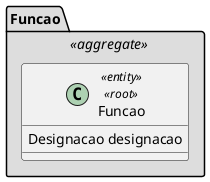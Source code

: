 @startuml

package "Funcao" <<aggregate>> #DDDDDD {

    class Funcao <<entity>> <<root>> {
        Designacao designacao
    }

}

@enduml